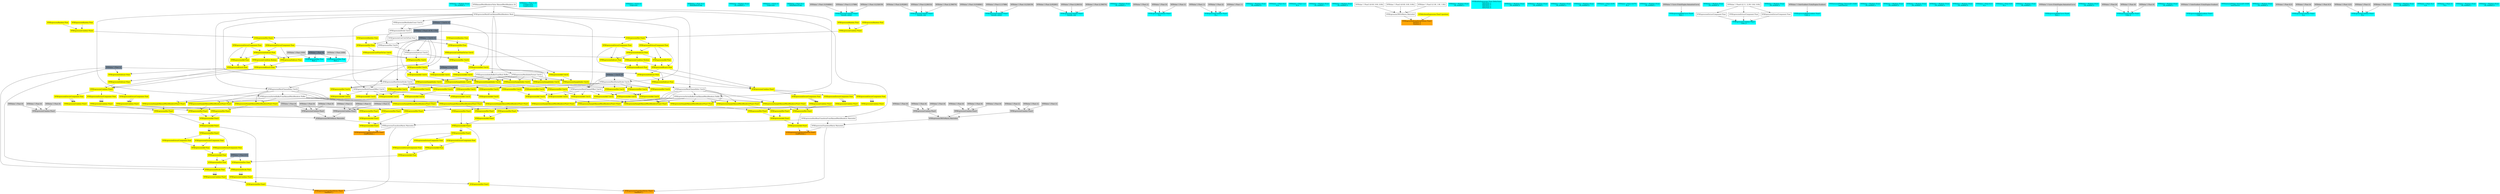 digraph G {
node0 [shape="box" color="cyan" style="filled" label="VFXValue`1 Boolean (True)
_vfx_enabled_a"]
node1 [shape="box" color="cyan" style="filled" label="VFXExpressionMax Float
Rate_a"]
node2 [shape="box" color="lightgray" style="filled" label="VFXValue`1 Float (1000)"]
node3 [shape="box" color="lightslategray" style="filled" label="VFXValue`1 Float (0)"]
node4 [shape="box" color="cyan" style="filled" label="VFXValue`1 Float (1,5)
LoopDuration
LoopDuration"]
node5 [shape="box" color="cyan" style="filled" label="VFXValue`1 Int32 (1)
LoopCount"]
node6 [shape="box" color="cyan" style="filled" label="VFXValue`1 Float (0,1)
DelayBeforeLoop"]
node7 [shape="box" color="cyan" style="filled" label="VFXValue`1 Boolean (True)
_vfx_enabled_a"]
node8 [shape="box" color="cyan" style="filled" label="VFXExpressionMax Float
Rate_a"]
node9 [shape="box" color="lightgray" style="filled" label="VFXValue`1 Float (1000)"]
node10 [shape="box" color="cyan" style="filled" label="VFXValue`1 Int32 (1)
LoopCount"]
node11 [shape="box" color="cyan" style="filled" label="VFXValue`1 Float (0,1)
DelayBeforeLoop"]
node12 [shape="box" color="cyan" style="filled" label="VFXExpressionCombine Float3
bounds_center"]
node13 [shape="box" color="lightgray" style="filled" label="VFXValue`1 Float (-0,0166961)"]
node14 [shape="box" color="lightgray" style="filled" label="VFXValue`1 Float (1,117886)"]
node15 [shape="box" color="lightgray" style="filled" label="VFXValue`1 Float (-0,2326159)"]
node16 [shape="box" color="cyan" style="filled" label="VFXExpressionCombine Float3
bounds_size"]
node17 [shape="box" color="lightgray" style="filled" label="VFXValue`1 Float (2,652061)"]
node18 [shape="box" color="lightgray" style="filled" label="VFXValue`1 Float (2,284332)"]
node19 [shape="box" color="lightgray" style="filled" label="VFXValue`1 Float (2,596574)"]
node20 [shape="box" color="cyan" style="filled" label="VFXExpressionCombine Float3
bounds_center"]
node21 [shape="box" color="lightgray" style="filled" label="VFXValue`1 Float (-0,0166961)"]
node22 [shape="box" color="lightgray" style="filled" label="VFXValue`1 Float (1,117886)"]
node23 [shape="box" color="lightgray" style="filled" label="VFXValue`1 Float (-0,2326159)"]
node24 [shape="box" color="cyan" style="filled" label="VFXExpressionCombine Float3
bounds_size"]
node25 [shape="box" color="lightgray" style="filled" label="VFXValue`1 Float (2,652061)"]
node26 [shape="box" color="lightgray" style="filled" label="VFXValue`1 Float (2,284332)"]
node27 [shape="box" color="lightgray" style="filled" label="VFXValue`1 Float (2,596574)"]
node28 [shape="box" color="cyan" style="filled" label="VFXValue`1 Boolean (True)
_vfx_enabled_a"]
node29 [shape="box" color="cyan" style="filled" label="VFXExpressionCombine Float3
A_a"]
node30 [shape="box" color="lightgray" style="filled" label="VFXValue`1 Float (1)"]
node31 [shape="box" color="lightgray" style="filled" label="VFXValue`1 Float (5)"]
node32 [shape="box" color="lightgray" style="filled" label="VFXValue`1 Float (1)"]
node33 [shape="box" color="cyan" style="filled" label="VFXExpressionCombine Float3
B_a"]
node34 [shape="box" color="lightgray" style="filled" label="VFXValue`1 Float (-1)"]
node35 [shape="box" color="lightgray" style="filled" label="VFXValue`1 Float (2)"]
node36 [shape="box" color="lightgray" style="filled" label="VFXValue`1 Float (-1)"]
node37 [shape="box" color="cyan" style="filled" label="VFXValue`1 Boolean (True)
_vfx_enabled_b"]
node38 [shape="box" color="cyan" style="filled" label="VFXValue`1 Float (0,2)
A_b"]
node39 [shape="box" color="cyan" style="filled" label="VFXValue`1 Float (1,2)
B_b"]
node40 [shape="box" color="cyan" style="filled" label="VFXValue`1 Boolean (True)
_vfx_enabled_c"]
node41 [shape="box" color="orange" style="filled" label="VFXExpressionTransformPosition Float3
readPosition_c"]
node42 [shape="box" label="VFXExpressionTransformMatrix Matrix4x4"]
node43 [shape="box" color="lightgray" style="filled" label="VFXExpressionTRSToMatrix Matrix4x4"]
node44 [shape="box" color="lightgray" style="filled" label="VFXExpressionCombine Float3"]
node45 [shape="box" color="lightgray" style="filled" label="VFXValue`1 Float (0)"]
node46 [shape="box" color="lightgray" style="filled" label="VFXValue`1 Float (0)"]
node47 [shape="box" color="lightgray" style="filled" label="VFXValue`1 Float (0)"]
node48 [shape="box" color="lightgray" style="filled" label="VFXExpressionCombine Float3"]
node49 [shape="box" color="lightgray" style="filled" label="VFXValue`1 Float (0)"]
node50 [shape="box" color="lightgray" style="filled" label="VFXValue`1 Float (0)"]
node51 [shape="box" color="lightgray" style="filled" label="VFXValue`1 Float (0)"]
node52 [shape="box" color="lightgray" style="filled" label="VFXExpressionCombine Float3"]
node53 [shape="box" color="lightgray" style="filled" label="VFXValue`1 Float (1)"]
node54 [shape="box" color="lightgray" style="filled" label="VFXValue`1 Float (1)"]
node55 [shape="box" color="lightgray" style="filled" label="VFXValue`1 Float (1)"]
node56 [shape="box" label="VFXExpressionRootBoneTransformFromSkinnedMeshRenderer Matrix4x4"]
node57 [shape="box" label="VFXSkinnedMeshRendererValue SkinnedMeshRenderer (0)"]
node58 [shape="box" color="yellow" style="filled" label="VFXExpressionAdd Float3"]
node59 [shape="box" color="yellow" style="filled" label="VFXExpressionAdd Float3"]
node60 [shape="box" color="yellow" style="filled" label="VFXExpressionMul Float3"]
node61 [shape="box" color="yellow" style="filled" label="VFXExpressionSampleSkinnedMeshRendererFloat3 Float3"]
node62 [shape="box" label="VFXExpressionVertexBufferFromSkinnedMeshRenderer Buffer"]
node63 [shape="box" label="VFXExpressionMeshChannelInfos Uint32"]
node64 [shape="box" label="VFXExpressionMeshFromSkinnedMeshRenderer Mesh"]
node65 [shape="box" color="lightslategray" style="filled" label="VFXValue`1 Uint32 (0)"]
node66 [shape="box" color="yellow" style="filled" label="VFXExpressionAdd Uint32"]
node67 [shape="box" color="yellow" style="filled" label="VFXExpressionMul Uint32"]
node68 [shape="box" color="yellow" style="filled" label="VFXExpressionSampleIndex Uint32"]
node69 [shape="box" label="VFXExpressionIndexBufferFromMesh Buffer"]
node70 [shape="box" color="yellow" style="filled" label="VFXExpressionMul Uint32"]
node71 [shape="box" color="yellow" style="filled" label="VFXExpressionMin Uint32"]
node72 [shape="box" color="yellow" style="filled" label="VFXExpressionCastFloatToUint Uint32"]
node73 [shape="box" color="yellow" style="filled" label="VFXExpressionMul Float"]
node74 [shape="box" color="yellow" style="filled" label="VFXExpressionRandom Float"]
node75 [shape="box" label="VFXExpressionCastUintToFloat Float"]
node76 [shape="box" label="VFXExpressionDivide Uint32"]
node77 [shape="box" label="VFXExpressionMeshIndexCount Uint32"]
node78 [shape="box" color="lightslategray" style="filled" label="VFXValue`1 Uint32 (3)"]
node79 [shape="box" label="VFXExpressionSubtract Uint32"]
node80 [shape="box" label="VFXExpressionMax Uint32"]
node81 [shape="box" color="lightslategray" style="filled" label="VFXValue`1 Uint32 (1)"]
node82 [shape="box" label="VFXExpressionMeshIndexFormat Uint32"]
node83 [shape="box" label="VFXExpressionMeshVertexStride Uint32"]
node84 [shape="box" label="VFXExpressionMeshChannelOffset Uint32"]
node85 [shape="box" color="yellow" style="filled" label="VFXExpressionCombine Float3"]
node86 [shape="box" color="yellow" style="filled" label="VFXExpressionExtractComponent Float"]
node87 [shape="box" color="yellow" style="filled" label="VFXExpressionCombine Float3"]
node88 [shape="box" color="yellow" style="filled" label="VFXExpressionBranch Float"]
node89 [shape="box" color="yellow" style="filled" label="VFXExpressionCondition Boolean"]
node90 [shape="box" color="yellow" style="filled" label="VFXExpressionSubtract Float"]
node91 [shape="box" color="yellow" style="filled" label="VFXExpressionExtractComponent Float"]
node92 [shape="box" color="yellow" style="filled" label="VFXExpressionMul Float2"]
node93 [shape="box" color="yellow" style="filled" label="VFXExpressionCombine Float2"]
node94 [shape="box" color="yellow" style="filled" label="VFXExpressionRandom Float"]
node95 [shape="box" color="yellow" style="filled" label="VFXExpressionRandom Float"]
node96 [shape="box" color="lightslategray" style="filled" label="VFXValue`1 Float2 ((0.50, 0.50))"]
node97 [shape="box" color="yellow" style="filled" label="VFXExpressionExtractComponent Float"]
node98 [shape="box" color="yellow" style="filled" label="VFXExpressionSubtract Float"]
node99 [shape="box" color="yellow" style="filled" label="VFXExpressionBranch Float"]
node100 [shape="box" color="yellow" style="filled" label="VFXExpressionAdd Float"]
node101 [shape="box" color="yellow" style="filled" label="VFXExpressionSubtract Float"]
node102 [shape="box" color="yellow" style="filled" label="VFXExpressionSubtract Float"]
node103 [shape="box" color="lightslategray" style="filled" label="VFXValue`1 Float (1)"]
node104 [shape="box" color="yellow" style="filled" label="VFXExpressionMul Float3"]
node105 [shape="box" color="yellow" style="filled" label="VFXExpressionSampleSkinnedMeshRendererFloat3 Float3"]
node106 [shape="box" color="yellow" style="filled" label="VFXExpressionAdd Uint32"]
node107 [shape="box" color="yellow" style="filled" label="VFXExpressionMul Uint32"]
node108 [shape="box" color="yellow" style="filled" label="VFXExpressionSampleIndex Uint32"]
node109 [shape="box" color="yellow" style="filled" label="VFXExpressionAdd Uint32"]
node110 [shape="box" color="yellow" style="filled" label="VFXExpressionCombine Float3"]
node111 [shape="box" color="yellow" style="filled" label="VFXExpressionExtractComponent Float"]
node112 [shape="box" color="yellow" style="filled" label="VFXExpressionMul Float3"]
node113 [shape="box" color="yellow" style="filled" label="VFXExpressionSampleSkinnedMeshRendererFloat3 Float3"]
node114 [shape="box" color="yellow" style="filled" label="VFXExpressionAdd Uint32"]
node115 [shape="box" color="yellow" style="filled" label="VFXExpressionMul Uint32"]
node116 [shape="box" color="yellow" style="filled" label="VFXExpressionSampleIndex Uint32"]
node117 [shape="box" color="yellow" style="filled" label="VFXExpressionAdd Uint32"]
node118 [shape="box" color="lightslategray" style="filled" label="VFXValue`1 Uint32 (2)"]
node119 [shape="box" color="yellow" style="filled" label="VFXExpressionCombine Float3"]
node120 [shape="box" color="yellow" style="filled" label="VFXExpressionExtractComponent Float"]
node121 [shape="box" color="orange" style="filled" label="VFXExpressionTransformVector Float3
readAxisY_c"]
node122 [shape="box" color="yellow" style="filled" label="VFXExpressionMul Float3"]
node123 [shape="box" color="yellow" style="filled" label="VFXExpressionAdd Float3"]
node124 [shape="box" color="yellow" style="filled" label="VFXExpressionAdd Float3"]
node125 [shape="box" color="yellow" style="filled" label="VFXExpressionMul Float3"]
node126 [shape="box" color="yellow" style="filled" label="VFXExpressionSampleSkinnedMeshRendererFloat3 Float3"]
node127 [shape="box" label="VFXExpressionVertexBufferFromSkinnedMeshRenderer Buffer"]
node128 [shape="box" label="VFXExpressionMeshChannelInfos Uint32"]
node129 [shape="box" color="yellow" style="filled" label="VFXExpressionAdd Uint32"]
node130 [shape="box" color="yellow" style="filled" label="VFXExpressionMul Uint32"]
node131 [shape="box" label="VFXExpressionMeshVertexStride Uint32"]
node132 [shape="box" label="VFXExpressionMeshChannelOffset Uint32"]
node133 [shape="box" color="yellow" style="filled" label="VFXExpressionMul Float3"]
node134 [shape="box" color="yellow" style="filled" label="VFXExpressionSampleSkinnedMeshRendererFloat3 Float3"]
node135 [shape="box" color="yellow" style="filled" label="VFXExpressionAdd Uint32"]
node136 [shape="box" color="yellow" style="filled" label="VFXExpressionMul Uint32"]
node137 [shape="box" color="yellow" style="filled" label="VFXExpressionMul Float3"]
node138 [shape="box" color="yellow" style="filled" label="VFXExpressionSampleSkinnedMeshRendererFloat3 Float3"]
node139 [shape="box" color="yellow" style="filled" label="VFXExpressionAdd Uint32"]
node140 [shape="box" color="yellow" style="filled" label="VFXExpressionMul Uint32"]
node141 [shape="box" color="yellow" style="filled" label="VFXExpressionCombine Float3"]
node142 [shape="box" color="yellow" style="filled" label="VFXExpressionDivide Float"]
node143 [shape="box" color="yellow" style="filled" label="VFXExpressionPow Float"]
node144 [shape="box" color="yellow" style="filled" label="VFXExpressionAdd Float"]
node145 [shape="box" color="yellow" style="filled" label="VFXExpressionAdd Float"]
node146 [shape="box" color="yellow" style="filled" label="VFXExpressionExtractComponent Float"]
node147 [shape="box" color="yellow" style="filled" label="VFXExpressionMul Float3"]
node148 [shape="box" color="yellow" style="filled" label="VFXExpressionExtractComponent Float"]
node149 [shape="box" color="yellow" style="filled" label="VFXExpressionExtractComponent Float"]
node150 [shape="box" color="lightslategray" style="filled" label="VFXValue`1 Float (0,5)"]
node151 [shape="box" color="cyan" style="filled" label="VFXValue`1 Boolean (True)
_vfx_enabled_d"]
node152 [shape="box" color="orange" style="filled" label="VFXExpressionTransformPosition Float3
Position_d
Position_d"]
node153 [shape="box" label="VFXExpressionTRSToMatrix Matrix4x4"]
node154 [shape="box" label="VFXValue`1 Float3 ((0.00, 0.00, 0.00))"]
node155 [shape="box" label="VFXValue`1 Float3 ((0.00, 0.00, 0.00))"]
node156 [shape="box" label="VFXValue`1 Float3 ((1.00, 1.00, 1.00))"]
node157 [shape="box" color="yellow" style="filled" label="VFXAttributeExpression Float3 (position)"]
node158 [shape="box" color="cyan" style="filled" label="VFXValue`1 Boolean (True)
_vfx_enabled_a"]
node159 [shape="box" color="cyan" style="filled" label="VFXBuiltInExpression Float (DeltaTime)
deltaTime_a
deltaTime_b
deltaTime_a
deltaTime_b"]
node160 [shape="box" color="cyan" style="filled" label="VFXValue`1 Boolean (True)
_vfx_enabled_b"]
node161 [shape="box" color="cyan" style="filled" label="VFXValue`1 Boolean (True)
_vfx_enabled_c"]
node162 [shape="box" color="cyan" style="filled" label="VFXValue`1 Boolean (True)
_vfx_enabled_a"]
node163 [shape="box" color="cyan" style="filled" label="VFXValue`1 Boolean (True)
_vfx_enabled_b"]
node164 [shape="box" color="cyan" style="filled" label="VFXValue`1 Float (0,05)
A_b"]
node165 [shape="box" color="cyan" style="filled" label="VFXValue`1 Float (0,075)
B_b"]
node166 [shape="box" color="cyan" style="filled" label="VFXValue`1 Boolean (True)
_vfx_enabled_c"]
node167 [shape="box" color="cyan" style="filled" label="VFXExpressionBakeCurve Float4
Size_c"]
node168 [shape="box" color="lightgray" style="filled" label="VFXValue`1 Curve (UnityEngine.AnimationCurve)"]
node169 [shape="box" color="cyan" style="filled" label="VFXValue`1 Boolean (True)
_vfx_enabled_d"]
node170 [shape="box" color="cyan" style="filled" label="VFXExpressionCombine Float3
Color_d"]
node171 [shape="box" label="VFXExpressionExtractComponent Float"]
node172 [shape="box" label="VFXValue`1 Float4 ((2.11, 12.90, 0.06, 0.00))"]
node173 [shape="box" label="VFXExpressionExtractComponent Float"]
node174 [shape="box" label="VFXExpressionExtractComponent Float"]
node175 [shape="box" color="cyan" style="filled" label="VFXValue`1 Boolean (True)
_vfx_enabled_e"]
node176 [shape="box" color="cyan" style="filled" label="VFXExpressionBakeGradient Float3
Color_e"]
node177 [shape="box" color="lightgray" style="filled" label="VFXValue`1 ColorGradient (UnityEngine.Gradient)"]
node178 [shape="box" color="cyan" style="filled" label="VFXTexture2DValue Texture2D (1028)
mainTexture"]
node179 [shape="box" color="cyan" style="filled" label="VFXValue`1 Boolean (True)
_vfx_enabled_a"]
node180 [shape="box" color="cyan" style="filled" label="VFXValue`1 Boolean (True)
_vfx_enabled_b"]
node181 [shape="box" color="cyan" style="filled" label="VFXValue`1 Boolean (True)
_vfx_enabled_c"]
node182 [shape="box" color="cyan" style="filled" label="VFXValue`1 Boolean (True)
_vfx_enabled_a"]
node183 [shape="box" color="cyan" style="filled" label="VFXValue`1 Boolean (True)
_vfx_enabled_b"]
node184 [shape="box" color="cyan" style="filled" label="VFXValue`1 Float (0,3)
A_b"]
node185 [shape="box" color="cyan" style="filled" label="VFXValue`1 Float (0,6)
B_b"]
node186 [shape="box" color="cyan" style="filled" label="VFXValue`1 Boolean (True)
_vfx_enabled_c"]
node187 [shape="box" color="cyan" style="filled" label="VFXExpressionBakeCurve Float4
Size_c"]
node188 [shape="box" color="lightgray" style="filled" label="VFXValue`1 Curve (UnityEngine.AnimationCurve)"]
node189 [shape="box" color="cyan" style="filled" label="VFXValue`1 Boolean (True)
_vfx_enabled_d"]
node190 [shape="box" color="cyan" style="filled" label="VFXExpressionCombine Float3
Color_d"]
node191 [shape="box" color="lightgray" style="filled" label="VFXValue`1 Float (0)"]
node192 [shape="box" color="lightgray" style="filled" label="VFXValue`1 Float (0)"]
node193 [shape="box" color="lightgray" style="filled" label="VFXValue`1 Float (0)"]
node194 [shape="box" color="cyan" style="filled" label="VFXValue`1 Boolean (True)
_vfx_enabled_e"]
node195 [shape="box" color="cyan" style="filled" label="VFXExpressionBakeGradient Float3
Color_e"]
node196 [shape="box" color="lightgray" style="filled" label="VFXValue`1 ColorGradient (UnityEngine.Gradient)"]
node197 [shape="box" color="cyan" style="filled" label="VFXTexture2DValue Texture2D (1028)
mainTexture"]
node198 [shape="box" color="cyan" style="filled" label="VFXValue`1 Boolean (True)
_vfx_enabled_a"]
node199 [shape="box" color="cyan" style="filled" label="VFXExpressionCombine Float3
A_a"]
node200 [shape="box" color="lightgray" style="filled" label="VFXValue`1 Float (0,5)"]
node201 [shape="box" color="lightgray" style="filled" label="VFXValue`1 Float (4)"]
node202 [shape="box" color="lightgray" style="filled" label="VFXValue`1 Float (0,5)"]
node203 [shape="box" color="cyan" style="filled" label="VFXExpressionCombine Float3
B_a"]
node204 [shape="box" color="lightgray" style="filled" label="VFXValue`1 Float (-0,5)"]
node205 [shape="box" color="lightgray" style="filled" label="VFXValue`1 Float (1)"]
node206 [shape="box" color="lightgray" style="filled" label="VFXValue`1 Float (-0,5)"]
node207 [shape="box" color="cyan" style="filled" label="VFXValue`1 Boolean (True)
_vfx_enabled_b"]
node208 [shape="box" color="cyan" style="filled" label="VFXValue`1 Float (0,2)
A_b"]
node209 [shape="box" color="cyan" style="filled" label="VFXValue`1 Float (1)
B_b"]
node210 [shape="box" color="cyan" style="filled" label="VFXValue`1 Boolean (True)
_vfx_enabled_c"]
node211 [shape="box" color="orange" style="filled" label="VFXExpressionTransformPosition Float3
readPosition_c"]
node212 [shape="box" label="VFXExpressionTransformMatrix Matrix4x4"]
node213 [shape="box" color="lightgray" style="filled" label="VFXExpressionTRSToMatrix Matrix4x4"]
node214 [shape="box" color="lightgray" style="filled" label="VFXExpressionCombine Float3"]
node215 [shape="box" color="lightgray" style="filled" label="VFXValue`1 Float (0)"]
node216 [shape="box" color="lightgray" style="filled" label="VFXValue`1 Float (0)"]
node217 [shape="box" color="lightgray" style="filled" label="VFXValue`1 Float (0)"]
node218 [shape="box" color="lightgray" style="filled" label="VFXExpressionCombine Float3"]
node219 [shape="box" color="lightgray" style="filled" label="VFXValue`1 Float (0)"]
node220 [shape="box" color="lightgray" style="filled" label="VFXValue`1 Float (0)"]
node221 [shape="box" color="lightgray" style="filled" label="VFXValue`1 Float (0)"]
node222 [shape="box" color="lightgray" style="filled" label="VFXExpressionCombine Float3"]
node223 [shape="box" color="lightgray" style="filled" label="VFXValue`1 Float (1)"]
node224 [shape="box" color="lightgray" style="filled" label="VFXValue`1 Float (1)"]
node225 [shape="box" color="lightgray" style="filled" label="VFXValue`1 Float (1)"]
node226 [shape="box" color="yellow" style="filled" label="VFXExpressionAdd Float3"]
node227 [shape="box" color="yellow" style="filled" label="VFXExpressionAdd Float3"]
node228 [shape="box" color="yellow" style="filled" label="VFXExpressionMul Float3"]
node229 [shape="box" color="yellow" style="filled" label="VFXExpressionSampleSkinnedMeshRendererFloat3 Float3"]
node230 [shape="box" color="yellow" style="filled" label="VFXExpressionAdd Uint32"]
node231 [shape="box" color="yellow" style="filled" label="VFXExpressionMul Uint32"]
node232 [shape="box" color="yellow" style="filled" label="VFXExpressionSampleIndex Uint32"]
node233 [shape="box" color="yellow" style="filled" label="VFXExpressionMul Uint32"]
node234 [shape="box" color="yellow" style="filled" label="VFXExpressionMin Uint32"]
node235 [shape="box" color="yellow" style="filled" label="VFXExpressionCastFloatToUint Uint32"]
node236 [shape="box" color="yellow" style="filled" label="VFXExpressionMul Float"]
node237 [shape="box" color="yellow" style="filled" label="VFXExpressionRandom Float"]
node238 [shape="box" color="yellow" style="filled" label="VFXExpressionCombine Float3"]
node239 [shape="box" color="yellow" style="filled" label="VFXExpressionExtractComponent Float"]
node240 [shape="box" color="yellow" style="filled" label="VFXExpressionCombine Float3"]
node241 [shape="box" color="yellow" style="filled" label="VFXExpressionBranch Float"]
node242 [shape="box" color="yellow" style="filled" label="VFXExpressionCondition Boolean"]
node243 [shape="box" color="yellow" style="filled" label="VFXExpressionSubtract Float"]
node244 [shape="box" color="yellow" style="filled" label="VFXExpressionExtractComponent Float"]
node245 [shape="box" color="yellow" style="filled" label="VFXExpressionMul Float2"]
node246 [shape="box" color="yellow" style="filled" label="VFXExpressionCombine Float2"]
node247 [shape="box" color="yellow" style="filled" label="VFXExpressionRandom Float"]
node248 [shape="box" color="yellow" style="filled" label="VFXExpressionRandom Float"]
node249 [shape="box" color="yellow" style="filled" label="VFXExpressionExtractComponent Float"]
node250 [shape="box" color="yellow" style="filled" label="VFXExpressionSubtract Float"]
node251 [shape="box" color="yellow" style="filled" label="VFXExpressionBranch Float"]
node252 [shape="box" color="yellow" style="filled" label="VFXExpressionAdd Float"]
node253 [shape="box" color="yellow" style="filled" label="VFXExpressionSubtract Float"]
node254 [shape="box" color="yellow" style="filled" label="VFXExpressionSubtract Float"]
node255 [shape="box" color="yellow" style="filled" label="VFXExpressionMul Float3"]
node256 [shape="box" color="yellow" style="filled" label="VFXExpressionSampleSkinnedMeshRendererFloat3 Float3"]
node257 [shape="box" color="yellow" style="filled" label="VFXExpressionAdd Uint32"]
node258 [shape="box" color="yellow" style="filled" label="VFXExpressionMul Uint32"]
node259 [shape="box" color="yellow" style="filled" label="VFXExpressionSampleIndex Uint32"]
node260 [shape="box" color="yellow" style="filled" label="VFXExpressionAdd Uint32"]
node261 [shape="box" color="yellow" style="filled" label="VFXExpressionCombine Float3"]
node262 [shape="box" color="yellow" style="filled" label="VFXExpressionExtractComponent Float"]
node263 [shape="box" color="yellow" style="filled" label="VFXExpressionMul Float3"]
node264 [shape="box" color="yellow" style="filled" label="VFXExpressionSampleSkinnedMeshRendererFloat3 Float3"]
node265 [shape="box" color="yellow" style="filled" label="VFXExpressionAdd Uint32"]
node266 [shape="box" color="yellow" style="filled" label="VFXExpressionMul Uint32"]
node267 [shape="box" color="yellow" style="filled" label="VFXExpressionSampleIndex Uint32"]
node268 [shape="box" color="yellow" style="filled" label="VFXExpressionAdd Uint32"]
node269 [shape="box" color="yellow" style="filled" label="VFXExpressionCombine Float3"]
node270 [shape="box" color="yellow" style="filled" label="VFXExpressionExtractComponent Float"]
node271 [shape="box" color="orange" style="filled" label="VFXExpressionTransformVector Float3
readAxisY_c"]
node272 [shape="box" color="yellow" style="filled" label="VFXExpressionMul Float3"]
node273 [shape="box" color="yellow" style="filled" label="VFXExpressionAdd Float3"]
node274 [shape="box" color="yellow" style="filled" label="VFXExpressionAdd Float3"]
node275 [shape="box" color="yellow" style="filled" label="VFXExpressionMul Float3"]
node276 [shape="box" color="yellow" style="filled" label="VFXExpressionSampleSkinnedMeshRendererFloat3 Float3"]
node277 [shape="box" color="yellow" style="filled" label="VFXExpressionAdd Uint32"]
node278 [shape="box" color="yellow" style="filled" label="VFXExpressionMul Uint32"]
node279 [shape="box" color="yellow" style="filled" label="VFXExpressionMul Float3"]
node280 [shape="box" color="yellow" style="filled" label="VFXExpressionSampleSkinnedMeshRendererFloat3 Float3"]
node281 [shape="box" color="yellow" style="filled" label="VFXExpressionAdd Uint32"]
node282 [shape="box" color="yellow" style="filled" label="VFXExpressionMul Uint32"]
node283 [shape="box" color="yellow" style="filled" label="VFXExpressionMul Float3"]
node284 [shape="box" color="yellow" style="filled" label="VFXExpressionSampleSkinnedMeshRendererFloat3 Float3"]
node285 [shape="box" color="yellow" style="filled" label="VFXExpressionAdd Uint32"]
node286 [shape="box" color="yellow" style="filled" label="VFXExpressionMul Uint32"]
node287 [shape="box" color="yellow" style="filled" label="VFXExpressionCombine Float3"]
node288 [shape="box" color="yellow" style="filled" label="VFXExpressionDivide Float"]
node289 [shape="box" color="yellow" style="filled" label="VFXExpressionPow Float"]
node290 [shape="box" color="yellow" style="filled" label="VFXExpressionAdd Float"]
node291 [shape="box" color="yellow" style="filled" label="VFXExpressionAdd Float"]
node292 [shape="box" color="yellow" style="filled" label="VFXExpressionExtractComponent Float"]
node293 [shape="box" color="yellow" style="filled" label="VFXExpressionMul Float3"]
node294 [shape="box" color="yellow" style="filled" label="VFXExpressionExtractComponent Float"]
node295 [shape="box" color="yellow" style="filled" label="VFXExpressionExtractComponent Float"]
node296 [shape="box" color="cyan" style="filled" label="VFXValue`1 Boolean (True)
_vfx_enabled_d"]
node2 -> node1 [headlabel="0"]
node3 -> node1 [headlabel="1"]
node9 -> node8 [headlabel="0"]
node3 -> node8 [headlabel="1"]
node13 -> node12 [headlabel="0"]
node14 -> node12 [headlabel="1"]
node15 -> node12 [headlabel="2"]
node17 -> node16 [headlabel="0"]
node18 -> node16 [headlabel="1"]
node19 -> node16 [headlabel="2"]
node21 -> node20 [headlabel="0"]
node22 -> node20 [headlabel="1"]
node23 -> node20 [headlabel="2"]
node25 -> node24 [headlabel="0"]
node26 -> node24 [headlabel="1"]
node27 -> node24 [headlabel="2"]
node30 -> node29 [headlabel="0"]
node31 -> node29 [headlabel="1"]
node32 -> node29 [headlabel="2"]
node34 -> node33 [headlabel="0"]
node35 -> node33 [headlabel="1"]
node36 -> node33 [headlabel="2"]
node42 -> node41 [headlabel="0"]
node58 -> node41 [headlabel="1"]
node43 -> node42 [headlabel="0"]
node56 -> node42 [headlabel="1"]
node44 -> node43 [headlabel="0"]
node48 -> node43 [headlabel="1"]
node52 -> node43 [headlabel="2"]
node45 -> node44 [headlabel="0"]
node46 -> node44 [headlabel="1"]
node47 -> node44 [headlabel="2"]
node49 -> node48 [headlabel="0"]
node50 -> node48 [headlabel="1"]
node51 -> node48 [headlabel="2"]
node53 -> node52 [headlabel="0"]
node54 -> node52 [headlabel="1"]
node55 -> node52 [headlabel="2"]
node57 -> node56 
node59 -> node58 [headlabel="0"]
node112 -> node58 [headlabel="1"]
node60 -> node59 [headlabel="0"]
node104 -> node59 [headlabel="1"]
node61 -> node60 [headlabel="0"]
node85 -> node60 [headlabel="1"]
node62 -> node61 [headlabel="0"]
node66 -> node61 [headlabel="1"]
node63 -> node61 [headlabel="2"]
node57 -> node62 [headlabel="0"]
node63 -> node62 [headlabel="1"]
node64 -> node63 [headlabel="0"]
node65 -> node63 [headlabel="1"]
node57 -> node64 
node67 -> node66 [headlabel="0"]
node84 -> node66 [headlabel="1"]
node68 -> node67 [headlabel="0"]
node83 -> node67 [headlabel="1"]
node69 -> node68 [headlabel="0"]
node70 -> node68 [headlabel="1"]
node82 -> node68 [headlabel="2"]
node64 -> node69 
node71 -> node70 [headlabel="0"]
node78 -> node70 [headlabel="1"]
node72 -> node71 [headlabel="0"]
node79 -> node71 [headlabel="1"]
node73 -> node72 
node74 -> node73 [headlabel="0"]
node75 -> node73 [headlabel="1"]
node76 -> node75 
node77 -> node76 [headlabel="0"]
node78 -> node76 [headlabel="1"]
node64 -> node77 
node80 -> node79 [headlabel="0"]
node81 -> node79 [headlabel="1"]
node76 -> node80 [headlabel="0"]
node81 -> node80 [headlabel="1"]
node64 -> node82 
node64 -> node83 [headlabel="0"]
node65 -> node83 [headlabel="1"]
node64 -> node84 [headlabel="0"]
node65 -> node84 [headlabel="1"]
node86 -> node85 [headlabel="0"]
node86 -> node85 [headlabel="1"]
node86 -> node85 [headlabel="2"]
node87 -> node86 
node88 -> node87 [headlabel="0"]
node99 -> node87 [headlabel="1"]
node101 -> node87 [headlabel="2"]
node89 -> node88 [headlabel="0"]
node97 -> node88 [headlabel="1"]
node98 -> node88 [headlabel="2"]
node90 -> node89 [headlabel="0"]
node3 -> node89 [headlabel="1"]
node91 -> node90 [headlabel="0"]
node97 -> node90 [headlabel="1"]
node92 -> node91 
node93 -> node92 [headlabel="0"]
node96 -> node92 [headlabel="1"]
node94 -> node93 [headlabel="0"]
node95 -> node93 [headlabel="1"]
node92 -> node97 
node97 -> node98 [headlabel="0"]
node90 -> node98 [headlabel="1"]
node89 -> node99 [headlabel="0"]
node100 -> node99 [headlabel="1"]
node91 -> node99 [headlabel="2"]
node91 -> node100 [headlabel="0"]
node90 -> node100 [headlabel="1"]
node102 -> node101 [headlabel="0"]
node88 -> node101 [headlabel="1"]
node103 -> node102 [headlabel="0"]
node99 -> node102 [headlabel="1"]
node105 -> node104 [headlabel="0"]
node110 -> node104 [headlabel="1"]
node62 -> node105 [headlabel="0"]
node106 -> node105 [headlabel="1"]
node63 -> node105 [headlabel="2"]
node107 -> node106 [headlabel="0"]
node84 -> node106 [headlabel="1"]
node108 -> node107 [headlabel="0"]
node83 -> node107 [headlabel="1"]
node69 -> node108 [headlabel="0"]
node109 -> node108 [headlabel="1"]
node82 -> node108 [headlabel="2"]
node70 -> node109 [headlabel="0"]
node81 -> node109 [headlabel="1"]
node111 -> node110 [headlabel="0"]
node111 -> node110 [headlabel="1"]
node111 -> node110 [headlabel="2"]
node87 -> node111 
node113 -> node112 [headlabel="0"]
node119 -> node112 [headlabel="1"]
node62 -> node113 [headlabel="0"]
node114 -> node113 [headlabel="1"]
node63 -> node113 [headlabel="2"]
node115 -> node114 [headlabel="0"]
node84 -> node114 [headlabel="1"]
node116 -> node115 [headlabel="0"]
node83 -> node115 [headlabel="1"]
node69 -> node116 [headlabel="0"]
node117 -> node116 [headlabel="1"]
node82 -> node116 [headlabel="2"]
node70 -> node117 [headlabel="0"]
node118 -> node117 [headlabel="1"]
node120 -> node119 [headlabel="0"]
node120 -> node119 [headlabel="1"]
node120 -> node119 [headlabel="2"]
node87 -> node120 
node42 -> node121 [headlabel="0"]
node122 -> node121 [headlabel="1"]
node123 -> node122 [headlabel="0"]
node141 -> node122 [headlabel="1"]
node124 -> node123 [headlabel="0"]
node137 -> node123 [headlabel="1"]
node125 -> node124 [headlabel="0"]
node133 -> node124 [headlabel="1"]
node126 -> node125 [headlabel="0"]
node85 -> node125 [headlabel="1"]
node127 -> node126 [headlabel="0"]
node129 -> node126 [headlabel="1"]
node128 -> node126 [headlabel="2"]
node57 -> node127 [headlabel="0"]
node128 -> node127 [headlabel="1"]
node64 -> node128 [headlabel="0"]
node81 -> node128 [headlabel="1"]
node130 -> node129 [headlabel="0"]
node132 -> node129 [headlabel="1"]
node68 -> node130 [headlabel="0"]
node131 -> node130 [headlabel="1"]
node64 -> node131 [headlabel="0"]
node81 -> node131 [headlabel="1"]
node64 -> node132 [headlabel="0"]
node81 -> node132 [headlabel="1"]
node134 -> node133 [headlabel="0"]
node110 -> node133 [headlabel="1"]
node127 -> node134 [headlabel="0"]
node135 -> node134 [headlabel="1"]
node128 -> node134 [headlabel="2"]
node136 -> node135 [headlabel="0"]
node132 -> node135 [headlabel="1"]
node108 -> node136 [headlabel="0"]
node131 -> node136 [headlabel="1"]
node138 -> node137 [headlabel="0"]
node119 -> node137 [headlabel="1"]
node127 -> node138 [headlabel="0"]
node139 -> node138 [headlabel="1"]
node128 -> node138 [headlabel="2"]
node140 -> node139 [headlabel="0"]
node132 -> node139 [headlabel="1"]
node116 -> node140 [headlabel="0"]
node131 -> node140 [headlabel="1"]
node142 -> node141 [headlabel="0"]
node142 -> node141 [headlabel="1"]
node142 -> node141 [headlabel="2"]
node103 -> node142 [headlabel="0"]
node143 -> node142 [headlabel="1"]
node144 -> node143 [headlabel="0"]
node150 -> node143 [headlabel="1"]
node145 -> node144 [headlabel="0"]
node149 -> node144 [headlabel="1"]
node146 -> node145 [headlabel="0"]
node148 -> node145 [headlabel="1"]
node147 -> node146 
node123 -> node147 [headlabel="0"]
node123 -> node147 [headlabel="1"]
node147 -> node148 
node147 -> node149 
node153 -> node152 [headlabel="0"]
node157 -> node152 [headlabel="1"]
node154 -> node153 [headlabel="0"]
node155 -> node153 [headlabel="1"]
node156 -> node153 [headlabel="2"]
node168 -> node167 
node171 -> node170 [headlabel="0"]
node173 -> node170 [headlabel="1"]
node174 -> node170 [headlabel="2"]
node172 -> node171 
node172 -> node173 
node172 -> node174 
node177 -> node176 
node188 -> node187 
node191 -> node190 [headlabel="0"]
node192 -> node190 [headlabel="1"]
node193 -> node190 [headlabel="2"]
node196 -> node195 
node200 -> node199 [headlabel="0"]
node201 -> node199 [headlabel="1"]
node202 -> node199 [headlabel="2"]
node204 -> node203 [headlabel="0"]
node205 -> node203 [headlabel="1"]
node206 -> node203 [headlabel="2"]
node212 -> node211 [headlabel="0"]
node226 -> node211 [headlabel="1"]
node213 -> node212 [headlabel="0"]
node56 -> node212 [headlabel="1"]
node214 -> node213 [headlabel="0"]
node218 -> node213 [headlabel="1"]
node222 -> node213 [headlabel="2"]
node215 -> node214 [headlabel="0"]
node216 -> node214 [headlabel="1"]
node217 -> node214 [headlabel="2"]
node219 -> node218 [headlabel="0"]
node220 -> node218 [headlabel="1"]
node221 -> node218 [headlabel="2"]
node223 -> node222 [headlabel="0"]
node224 -> node222 [headlabel="1"]
node225 -> node222 [headlabel="2"]
node227 -> node226 [headlabel="0"]
node263 -> node226 [headlabel="1"]
node228 -> node227 [headlabel="0"]
node255 -> node227 [headlabel="1"]
node229 -> node228 [headlabel="0"]
node238 -> node228 [headlabel="1"]
node62 -> node229 [headlabel="0"]
node230 -> node229 [headlabel="1"]
node63 -> node229 [headlabel="2"]
node231 -> node230 [headlabel="0"]
node84 -> node230 [headlabel="1"]
node232 -> node231 [headlabel="0"]
node83 -> node231 [headlabel="1"]
node69 -> node232 [headlabel="0"]
node233 -> node232 [headlabel="1"]
node82 -> node232 [headlabel="2"]
node234 -> node233 [headlabel="0"]
node78 -> node233 [headlabel="1"]
node235 -> node234 [headlabel="0"]
node79 -> node234 [headlabel="1"]
node236 -> node235 
node237 -> node236 [headlabel="0"]
node75 -> node236 [headlabel="1"]
node239 -> node238 [headlabel="0"]
node239 -> node238 [headlabel="1"]
node239 -> node238 [headlabel="2"]
node240 -> node239 
node241 -> node240 [headlabel="0"]
node251 -> node240 [headlabel="1"]
node253 -> node240 [headlabel="2"]
node242 -> node241 [headlabel="0"]
node249 -> node241 [headlabel="1"]
node250 -> node241 [headlabel="2"]
node243 -> node242 [headlabel="0"]
node3 -> node242 [headlabel="1"]
node244 -> node243 [headlabel="0"]
node249 -> node243 [headlabel="1"]
node245 -> node244 
node246 -> node245 [headlabel="0"]
node96 -> node245 [headlabel="1"]
node247 -> node246 [headlabel="0"]
node248 -> node246 [headlabel="1"]
node245 -> node249 
node249 -> node250 [headlabel="0"]
node243 -> node250 [headlabel="1"]
node242 -> node251 [headlabel="0"]
node252 -> node251 [headlabel="1"]
node244 -> node251 [headlabel="2"]
node244 -> node252 [headlabel="0"]
node243 -> node252 [headlabel="1"]
node254 -> node253 [headlabel="0"]
node241 -> node253 [headlabel="1"]
node103 -> node254 [headlabel="0"]
node251 -> node254 [headlabel="1"]
node256 -> node255 [headlabel="0"]
node261 -> node255 [headlabel="1"]
node62 -> node256 [headlabel="0"]
node257 -> node256 [headlabel="1"]
node63 -> node256 [headlabel="2"]
node258 -> node257 [headlabel="0"]
node84 -> node257 [headlabel="1"]
node259 -> node258 [headlabel="0"]
node83 -> node258 [headlabel="1"]
node69 -> node259 [headlabel="0"]
node260 -> node259 [headlabel="1"]
node82 -> node259 [headlabel="2"]
node233 -> node260 [headlabel="0"]
node81 -> node260 [headlabel="1"]
node262 -> node261 [headlabel="0"]
node262 -> node261 [headlabel="1"]
node262 -> node261 [headlabel="2"]
node240 -> node262 
node264 -> node263 [headlabel="0"]
node269 -> node263 [headlabel="1"]
node62 -> node264 [headlabel="0"]
node265 -> node264 [headlabel="1"]
node63 -> node264 [headlabel="2"]
node266 -> node265 [headlabel="0"]
node84 -> node265 [headlabel="1"]
node267 -> node266 [headlabel="0"]
node83 -> node266 [headlabel="1"]
node69 -> node267 [headlabel="0"]
node268 -> node267 [headlabel="1"]
node82 -> node267 [headlabel="2"]
node233 -> node268 [headlabel="0"]
node118 -> node268 [headlabel="1"]
node270 -> node269 [headlabel="0"]
node270 -> node269 [headlabel="1"]
node270 -> node269 [headlabel="2"]
node240 -> node270 
node212 -> node271 [headlabel="0"]
node272 -> node271 [headlabel="1"]
node273 -> node272 [headlabel="0"]
node287 -> node272 [headlabel="1"]
node274 -> node273 [headlabel="0"]
node283 -> node273 [headlabel="1"]
node275 -> node274 [headlabel="0"]
node279 -> node274 [headlabel="1"]
node276 -> node275 [headlabel="0"]
node238 -> node275 [headlabel="1"]
node127 -> node276 [headlabel="0"]
node277 -> node276 [headlabel="1"]
node128 -> node276 [headlabel="2"]
node278 -> node277 [headlabel="0"]
node132 -> node277 [headlabel="1"]
node232 -> node278 [headlabel="0"]
node131 -> node278 [headlabel="1"]
node280 -> node279 [headlabel="0"]
node261 -> node279 [headlabel="1"]
node127 -> node280 [headlabel="0"]
node281 -> node280 [headlabel="1"]
node128 -> node280 [headlabel="2"]
node282 -> node281 [headlabel="0"]
node132 -> node281 [headlabel="1"]
node259 -> node282 [headlabel="0"]
node131 -> node282 [headlabel="1"]
node284 -> node283 [headlabel="0"]
node269 -> node283 [headlabel="1"]
node127 -> node284 [headlabel="0"]
node285 -> node284 [headlabel="1"]
node128 -> node284 [headlabel="2"]
node286 -> node285 [headlabel="0"]
node132 -> node285 [headlabel="1"]
node267 -> node286 [headlabel="0"]
node131 -> node286 [headlabel="1"]
node288 -> node287 [headlabel="0"]
node288 -> node287 [headlabel="1"]
node288 -> node287 [headlabel="2"]
node103 -> node288 [headlabel="0"]
node289 -> node288 [headlabel="1"]
node290 -> node289 [headlabel="0"]
node150 -> node289 [headlabel="1"]
node291 -> node290 [headlabel="0"]
node295 -> node290 [headlabel="1"]
node292 -> node291 [headlabel="0"]
node294 -> node291 [headlabel="1"]
node293 -> node292 
node273 -> node293 [headlabel="0"]
node273 -> node293 [headlabel="1"]
node293 -> node294 
node293 -> node295 
}
